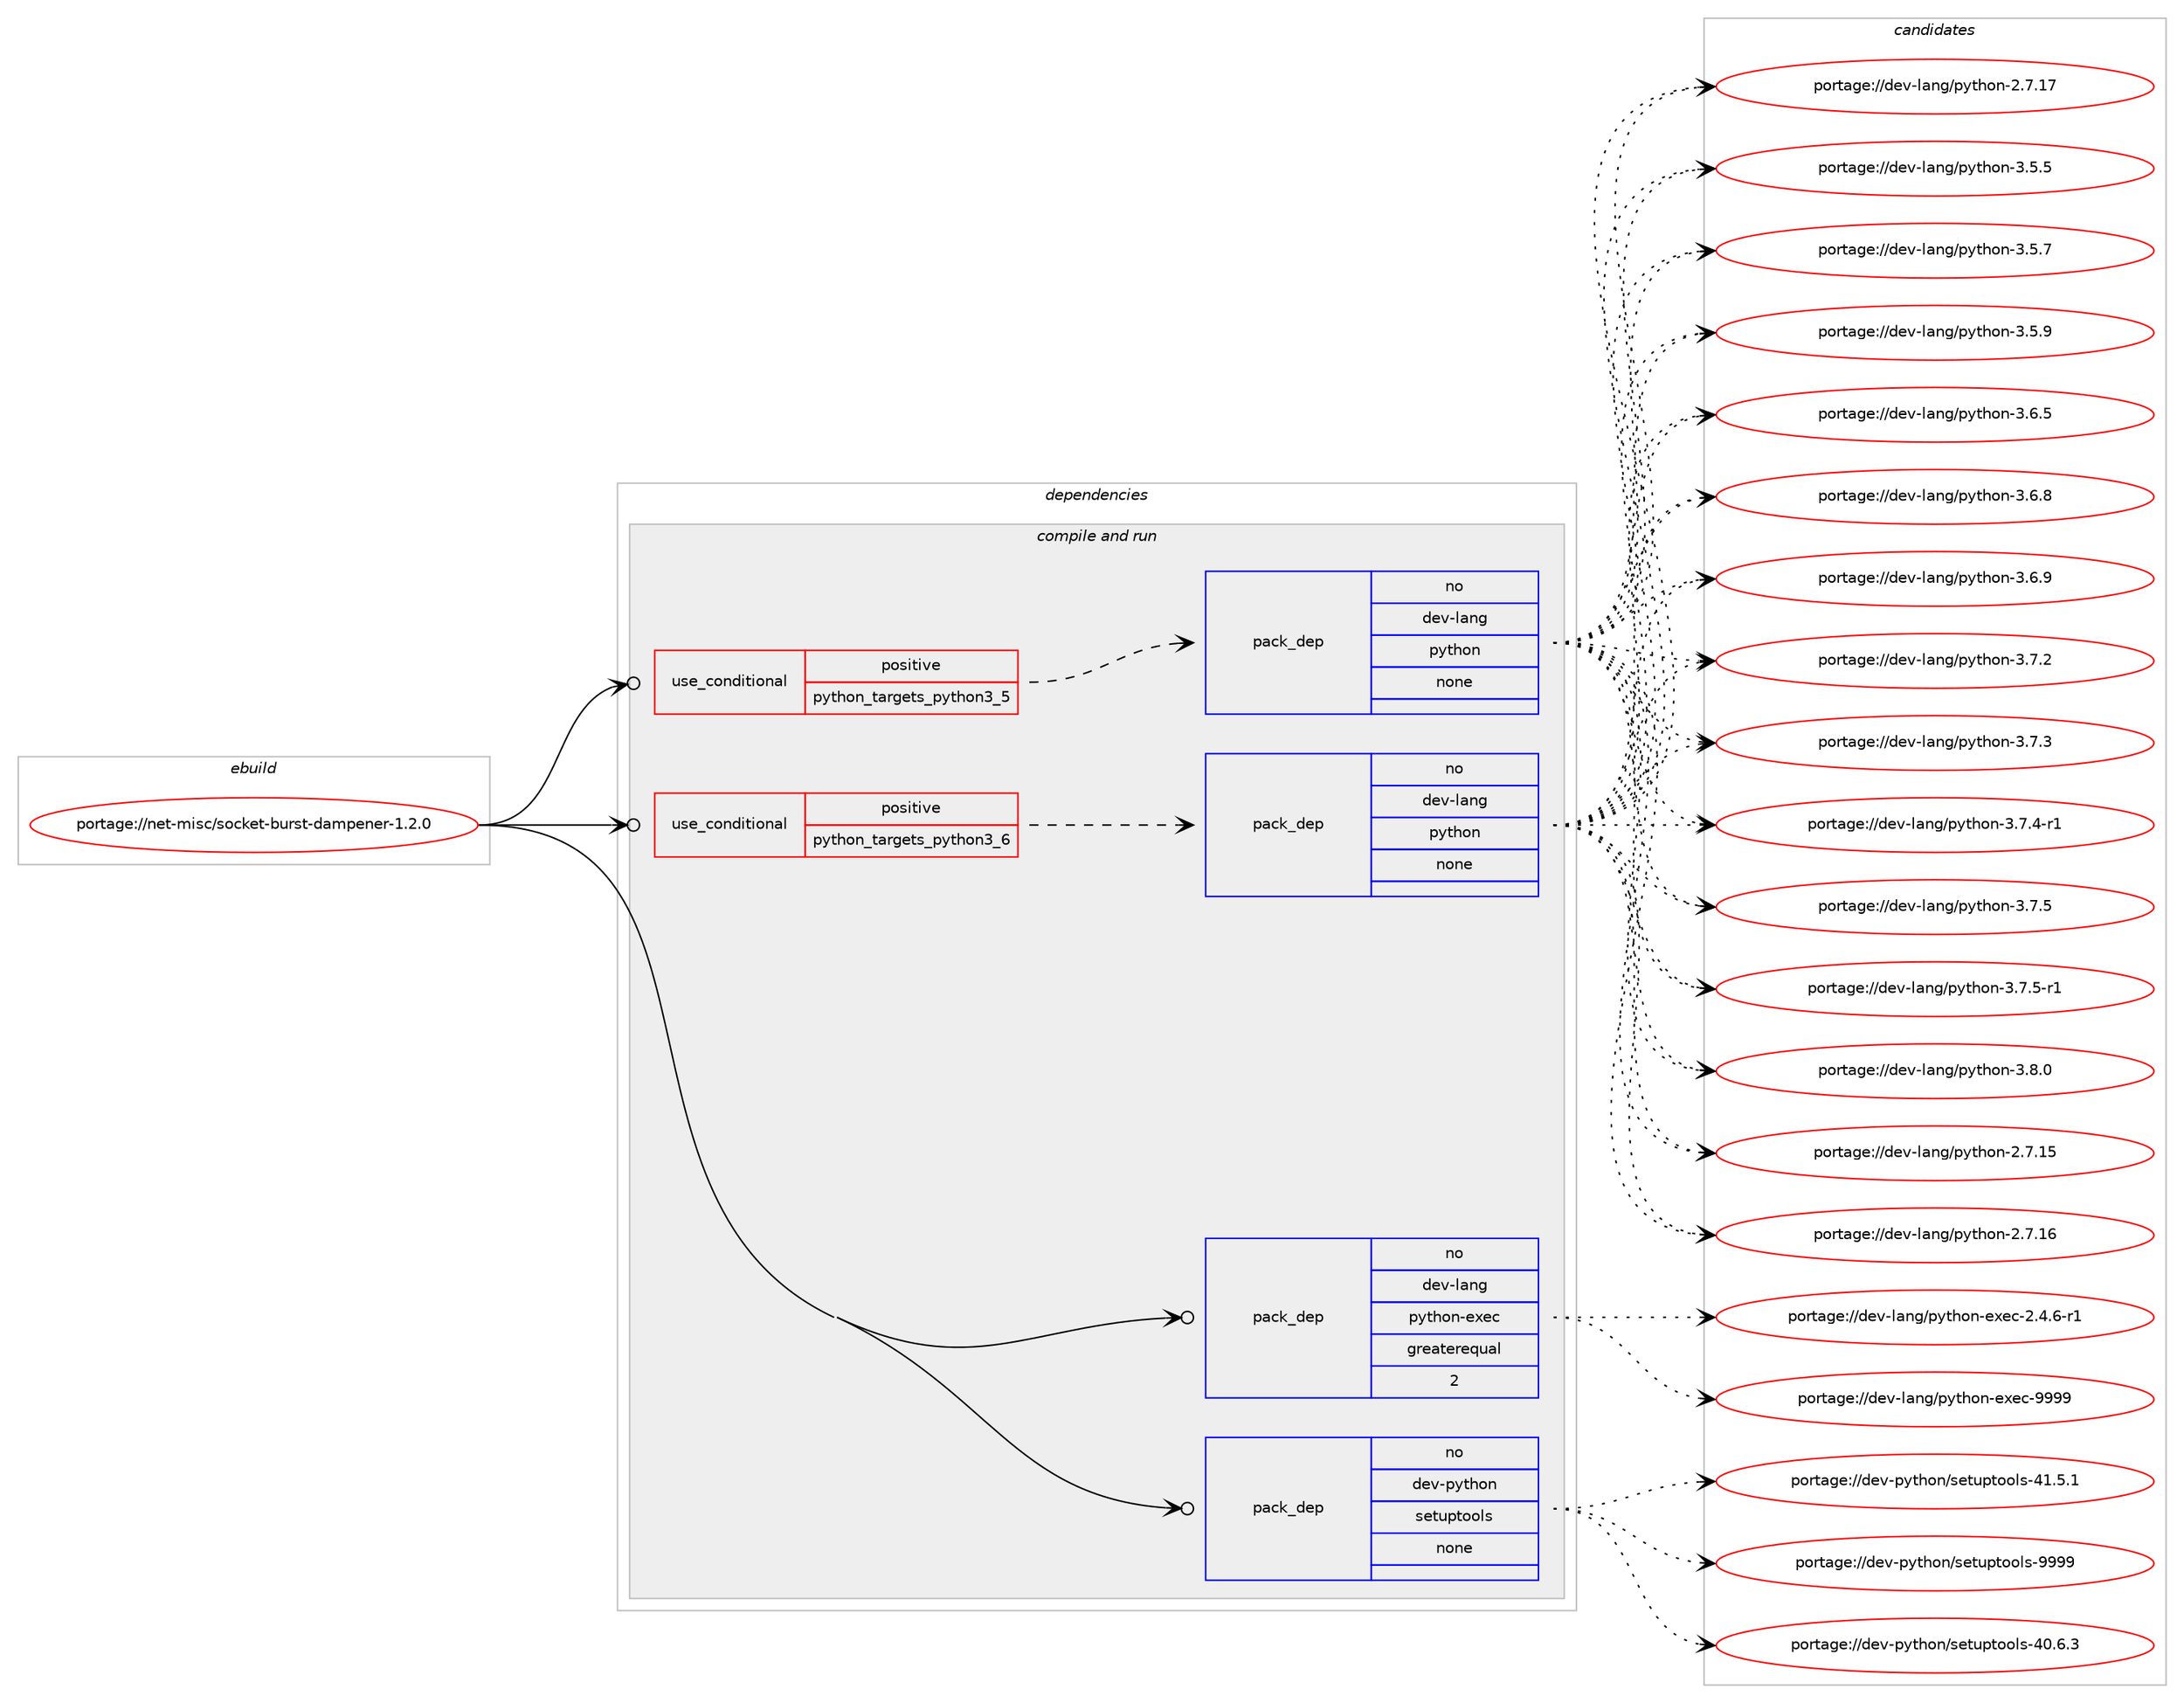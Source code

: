 digraph prolog {

# *************
# Graph options
# *************

newrank=true;
concentrate=true;
compound=true;
graph [rankdir=LR,fontname=Helvetica,fontsize=10,ranksep=1.5];#, ranksep=2.5, nodesep=0.2];
edge  [arrowhead=vee];
node  [fontname=Helvetica,fontsize=10];

# **********
# The ebuild
# **********

subgraph cluster_leftcol {
color=gray;
rank=same;
label=<<i>ebuild</i>>;
id [label="portage://net-misc/socket-burst-dampener-1.2.0", color=red, width=4, href="../net-misc/socket-burst-dampener-1.2.0.svg"];
}

# ****************
# The dependencies
# ****************

subgraph cluster_midcol {
color=gray;
label=<<i>dependencies</i>>;
subgraph cluster_compile {
fillcolor="#eeeeee";
style=filled;
label=<<i>compile</i>>;
}
subgraph cluster_compileandrun {
fillcolor="#eeeeee";
style=filled;
label=<<i>compile and run</i>>;
subgraph cond92561 {
dependency370053 [label=<<TABLE BORDER="0" CELLBORDER="1" CELLSPACING="0" CELLPADDING="4"><TR><TD ROWSPAN="3" CELLPADDING="10">use_conditional</TD></TR><TR><TD>positive</TD></TR><TR><TD>python_targets_python3_5</TD></TR></TABLE>>, shape=none, color=red];
subgraph pack271270 {
dependency370054 [label=<<TABLE BORDER="0" CELLBORDER="1" CELLSPACING="0" CELLPADDING="4" WIDTH="220"><TR><TD ROWSPAN="6" CELLPADDING="30">pack_dep</TD></TR><TR><TD WIDTH="110">no</TD></TR><TR><TD>dev-lang</TD></TR><TR><TD>python</TD></TR><TR><TD>none</TD></TR><TR><TD></TD></TR></TABLE>>, shape=none, color=blue];
}
dependency370053:e -> dependency370054:w [weight=20,style="dashed",arrowhead="vee"];
}
id:e -> dependency370053:w [weight=20,style="solid",arrowhead="odotvee"];
subgraph cond92562 {
dependency370055 [label=<<TABLE BORDER="0" CELLBORDER="1" CELLSPACING="0" CELLPADDING="4"><TR><TD ROWSPAN="3" CELLPADDING="10">use_conditional</TD></TR><TR><TD>positive</TD></TR><TR><TD>python_targets_python3_6</TD></TR></TABLE>>, shape=none, color=red];
subgraph pack271271 {
dependency370056 [label=<<TABLE BORDER="0" CELLBORDER="1" CELLSPACING="0" CELLPADDING="4" WIDTH="220"><TR><TD ROWSPAN="6" CELLPADDING="30">pack_dep</TD></TR><TR><TD WIDTH="110">no</TD></TR><TR><TD>dev-lang</TD></TR><TR><TD>python</TD></TR><TR><TD>none</TD></TR><TR><TD></TD></TR></TABLE>>, shape=none, color=blue];
}
dependency370055:e -> dependency370056:w [weight=20,style="dashed",arrowhead="vee"];
}
id:e -> dependency370055:w [weight=20,style="solid",arrowhead="odotvee"];
subgraph pack271272 {
dependency370057 [label=<<TABLE BORDER="0" CELLBORDER="1" CELLSPACING="0" CELLPADDING="4" WIDTH="220"><TR><TD ROWSPAN="6" CELLPADDING="30">pack_dep</TD></TR><TR><TD WIDTH="110">no</TD></TR><TR><TD>dev-lang</TD></TR><TR><TD>python-exec</TD></TR><TR><TD>greaterequal</TD></TR><TR><TD>2</TD></TR></TABLE>>, shape=none, color=blue];
}
id:e -> dependency370057:w [weight=20,style="solid",arrowhead="odotvee"];
subgraph pack271273 {
dependency370058 [label=<<TABLE BORDER="0" CELLBORDER="1" CELLSPACING="0" CELLPADDING="4" WIDTH="220"><TR><TD ROWSPAN="6" CELLPADDING="30">pack_dep</TD></TR><TR><TD WIDTH="110">no</TD></TR><TR><TD>dev-python</TD></TR><TR><TD>setuptools</TD></TR><TR><TD>none</TD></TR><TR><TD></TD></TR></TABLE>>, shape=none, color=blue];
}
id:e -> dependency370058:w [weight=20,style="solid",arrowhead="odotvee"];
}
subgraph cluster_run {
fillcolor="#eeeeee";
style=filled;
label=<<i>run</i>>;
}
}

# **************
# The candidates
# **************

subgraph cluster_choices {
rank=same;
color=gray;
label=<<i>candidates</i>>;

subgraph choice271270 {
color=black;
nodesep=1;
choiceportage10010111845108971101034711212111610411111045504655464953 [label="portage://dev-lang/python-2.7.15", color=red, width=4,href="../dev-lang/python-2.7.15.svg"];
choiceportage10010111845108971101034711212111610411111045504655464954 [label="portage://dev-lang/python-2.7.16", color=red, width=4,href="../dev-lang/python-2.7.16.svg"];
choiceportage10010111845108971101034711212111610411111045504655464955 [label="portage://dev-lang/python-2.7.17", color=red, width=4,href="../dev-lang/python-2.7.17.svg"];
choiceportage100101118451089711010347112121116104111110455146534653 [label="portage://dev-lang/python-3.5.5", color=red, width=4,href="../dev-lang/python-3.5.5.svg"];
choiceportage100101118451089711010347112121116104111110455146534655 [label="portage://dev-lang/python-3.5.7", color=red, width=4,href="../dev-lang/python-3.5.7.svg"];
choiceportage100101118451089711010347112121116104111110455146534657 [label="portage://dev-lang/python-3.5.9", color=red, width=4,href="../dev-lang/python-3.5.9.svg"];
choiceportage100101118451089711010347112121116104111110455146544653 [label="portage://dev-lang/python-3.6.5", color=red, width=4,href="../dev-lang/python-3.6.5.svg"];
choiceportage100101118451089711010347112121116104111110455146544656 [label="portage://dev-lang/python-3.6.8", color=red, width=4,href="../dev-lang/python-3.6.8.svg"];
choiceportage100101118451089711010347112121116104111110455146544657 [label="portage://dev-lang/python-3.6.9", color=red, width=4,href="../dev-lang/python-3.6.9.svg"];
choiceportage100101118451089711010347112121116104111110455146554650 [label="portage://dev-lang/python-3.7.2", color=red, width=4,href="../dev-lang/python-3.7.2.svg"];
choiceportage100101118451089711010347112121116104111110455146554651 [label="portage://dev-lang/python-3.7.3", color=red, width=4,href="../dev-lang/python-3.7.3.svg"];
choiceportage1001011184510897110103471121211161041111104551465546524511449 [label="portage://dev-lang/python-3.7.4-r1", color=red, width=4,href="../dev-lang/python-3.7.4-r1.svg"];
choiceportage100101118451089711010347112121116104111110455146554653 [label="portage://dev-lang/python-3.7.5", color=red, width=4,href="../dev-lang/python-3.7.5.svg"];
choiceportage1001011184510897110103471121211161041111104551465546534511449 [label="portage://dev-lang/python-3.7.5-r1", color=red, width=4,href="../dev-lang/python-3.7.5-r1.svg"];
choiceportage100101118451089711010347112121116104111110455146564648 [label="portage://dev-lang/python-3.8.0", color=red, width=4,href="../dev-lang/python-3.8.0.svg"];
dependency370054:e -> choiceportage10010111845108971101034711212111610411111045504655464953:w [style=dotted,weight="100"];
dependency370054:e -> choiceportage10010111845108971101034711212111610411111045504655464954:w [style=dotted,weight="100"];
dependency370054:e -> choiceportage10010111845108971101034711212111610411111045504655464955:w [style=dotted,weight="100"];
dependency370054:e -> choiceportage100101118451089711010347112121116104111110455146534653:w [style=dotted,weight="100"];
dependency370054:e -> choiceportage100101118451089711010347112121116104111110455146534655:w [style=dotted,weight="100"];
dependency370054:e -> choiceportage100101118451089711010347112121116104111110455146534657:w [style=dotted,weight="100"];
dependency370054:e -> choiceportage100101118451089711010347112121116104111110455146544653:w [style=dotted,weight="100"];
dependency370054:e -> choiceportage100101118451089711010347112121116104111110455146544656:w [style=dotted,weight="100"];
dependency370054:e -> choiceportage100101118451089711010347112121116104111110455146544657:w [style=dotted,weight="100"];
dependency370054:e -> choiceportage100101118451089711010347112121116104111110455146554650:w [style=dotted,weight="100"];
dependency370054:e -> choiceportage100101118451089711010347112121116104111110455146554651:w [style=dotted,weight="100"];
dependency370054:e -> choiceportage1001011184510897110103471121211161041111104551465546524511449:w [style=dotted,weight="100"];
dependency370054:e -> choiceportage100101118451089711010347112121116104111110455146554653:w [style=dotted,weight="100"];
dependency370054:e -> choiceportage1001011184510897110103471121211161041111104551465546534511449:w [style=dotted,weight="100"];
dependency370054:e -> choiceportage100101118451089711010347112121116104111110455146564648:w [style=dotted,weight="100"];
}
subgraph choice271271 {
color=black;
nodesep=1;
choiceportage10010111845108971101034711212111610411111045504655464953 [label="portage://dev-lang/python-2.7.15", color=red, width=4,href="../dev-lang/python-2.7.15.svg"];
choiceportage10010111845108971101034711212111610411111045504655464954 [label="portage://dev-lang/python-2.7.16", color=red, width=4,href="../dev-lang/python-2.7.16.svg"];
choiceportage10010111845108971101034711212111610411111045504655464955 [label="portage://dev-lang/python-2.7.17", color=red, width=4,href="../dev-lang/python-2.7.17.svg"];
choiceportage100101118451089711010347112121116104111110455146534653 [label="portage://dev-lang/python-3.5.5", color=red, width=4,href="../dev-lang/python-3.5.5.svg"];
choiceportage100101118451089711010347112121116104111110455146534655 [label="portage://dev-lang/python-3.5.7", color=red, width=4,href="../dev-lang/python-3.5.7.svg"];
choiceportage100101118451089711010347112121116104111110455146534657 [label="portage://dev-lang/python-3.5.9", color=red, width=4,href="../dev-lang/python-3.5.9.svg"];
choiceportage100101118451089711010347112121116104111110455146544653 [label="portage://dev-lang/python-3.6.5", color=red, width=4,href="../dev-lang/python-3.6.5.svg"];
choiceportage100101118451089711010347112121116104111110455146544656 [label="portage://dev-lang/python-3.6.8", color=red, width=4,href="../dev-lang/python-3.6.8.svg"];
choiceportage100101118451089711010347112121116104111110455146544657 [label="portage://dev-lang/python-3.6.9", color=red, width=4,href="../dev-lang/python-3.6.9.svg"];
choiceportage100101118451089711010347112121116104111110455146554650 [label="portage://dev-lang/python-3.7.2", color=red, width=4,href="../dev-lang/python-3.7.2.svg"];
choiceportage100101118451089711010347112121116104111110455146554651 [label="portage://dev-lang/python-3.7.3", color=red, width=4,href="../dev-lang/python-3.7.3.svg"];
choiceportage1001011184510897110103471121211161041111104551465546524511449 [label="portage://dev-lang/python-3.7.4-r1", color=red, width=4,href="../dev-lang/python-3.7.4-r1.svg"];
choiceportage100101118451089711010347112121116104111110455146554653 [label="portage://dev-lang/python-3.7.5", color=red, width=4,href="../dev-lang/python-3.7.5.svg"];
choiceportage1001011184510897110103471121211161041111104551465546534511449 [label="portage://dev-lang/python-3.7.5-r1", color=red, width=4,href="../dev-lang/python-3.7.5-r1.svg"];
choiceportage100101118451089711010347112121116104111110455146564648 [label="portage://dev-lang/python-3.8.0", color=red, width=4,href="../dev-lang/python-3.8.0.svg"];
dependency370056:e -> choiceportage10010111845108971101034711212111610411111045504655464953:w [style=dotted,weight="100"];
dependency370056:e -> choiceportage10010111845108971101034711212111610411111045504655464954:w [style=dotted,weight="100"];
dependency370056:e -> choiceportage10010111845108971101034711212111610411111045504655464955:w [style=dotted,weight="100"];
dependency370056:e -> choiceportage100101118451089711010347112121116104111110455146534653:w [style=dotted,weight="100"];
dependency370056:e -> choiceportage100101118451089711010347112121116104111110455146534655:w [style=dotted,weight="100"];
dependency370056:e -> choiceportage100101118451089711010347112121116104111110455146534657:w [style=dotted,weight="100"];
dependency370056:e -> choiceportage100101118451089711010347112121116104111110455146544653:w [style=dotted,weight="100"];
dependency370056:e -> choiceportage100101118451089711010347112121116104111110455146544656:w [style=dotted,weight="100"];
dependency370056:e -> choiceportage100101118451089711010347112121116104111110455146544657:w [style=dotted,weight="100"];
dependency370056:e -> choiceportage100101118451089711010347112121116104111110455146554650:w [style=dotted,weight="100"];
dependency370056:e -> choiceportage100101118451089711010347112121116104111110455146554651:w [style=dotted,weight="100"];
dependency370056:e -> choiceportage1001011184510897110103471121211161041111104551465546524511449:w [style=dotted,weight="100"];
dependency370056:e -> choiceportage100101118451089711010347112121116104111110455146554653:w [style=dotted,weight="100"];
dependency370056:e -> choiceportage1001011184510897110103471121211161041111104551465546534511449:w [style=dotted,weight="100"];
dependency370056:e -> choiceportage100101118451089711010347112121116104111110455146564648:w [style=dotted,weight="100"];
}
subgraph choice271272 {
color=black;
nodesep=1;
choiceportage10010111845108971101034711212111610411111045101120101994550465246544511449 [label="portage://dev-lang/python-exec-2.4.6-r1", color=red, width=4,href="../dev-lang/python-exec-2.4.6-r1.svg"];
choiceportage10010111845108971101034711212111610411111045101120101994557575757 [label="portage://dev-lang/python-exec-9999", color=red, width=4,href="../dev-lang/python-exec-9999.svg"];
dependency370057:e -> choiceportage10010111845108971101034711212111610411111045101120101994550465246544511449:w [style=dotted,weight="100"];
dependency370057:e -> choiceportage10010111845108971101034711212111610411111045101120101994557575757:w [style=dotted,weight="100"];
}
subgraph choice271273 {
color=black;
nodesep=1;
choiceportage100101118451121211161041111104711510111611711211611111110811545524846544651 [label="portage://dev-python/setuptools-40.6.3", color=red, width=4,href="../dev-python/setuptools-40.6.3.svg"];
choiceportage100101118451121211161041111104711510111611711211611111110811545524946534649 [label="portage://dev-python/setuptools-41.5.1", color=red, width=4,href="../dev-python/setuptools-41.5.1.svg"];
choiceportage10010111845112121116104111110471151011161171121161111111081154557575757 [label="portage://dev-python/setuptools-9999", color=red, width=4,href="../dev-python/setuptools-9999.svg"];
dependency370058:e -> choiceportage100101118451121211161041111104711510111611711211611111110811545524846544651:w [style=dotted,weight="100"];
dependency370058:e -> choiceportage100101118451121211161041111104711510111611711211611111110811545524946534649:w [style=dotted,weight="100"];
dependency370058:e -> choiceportage10010111845112121116104111110471151011161171121161111111081154557575757:w [style=dotted,weight="100"];
}
}

}
